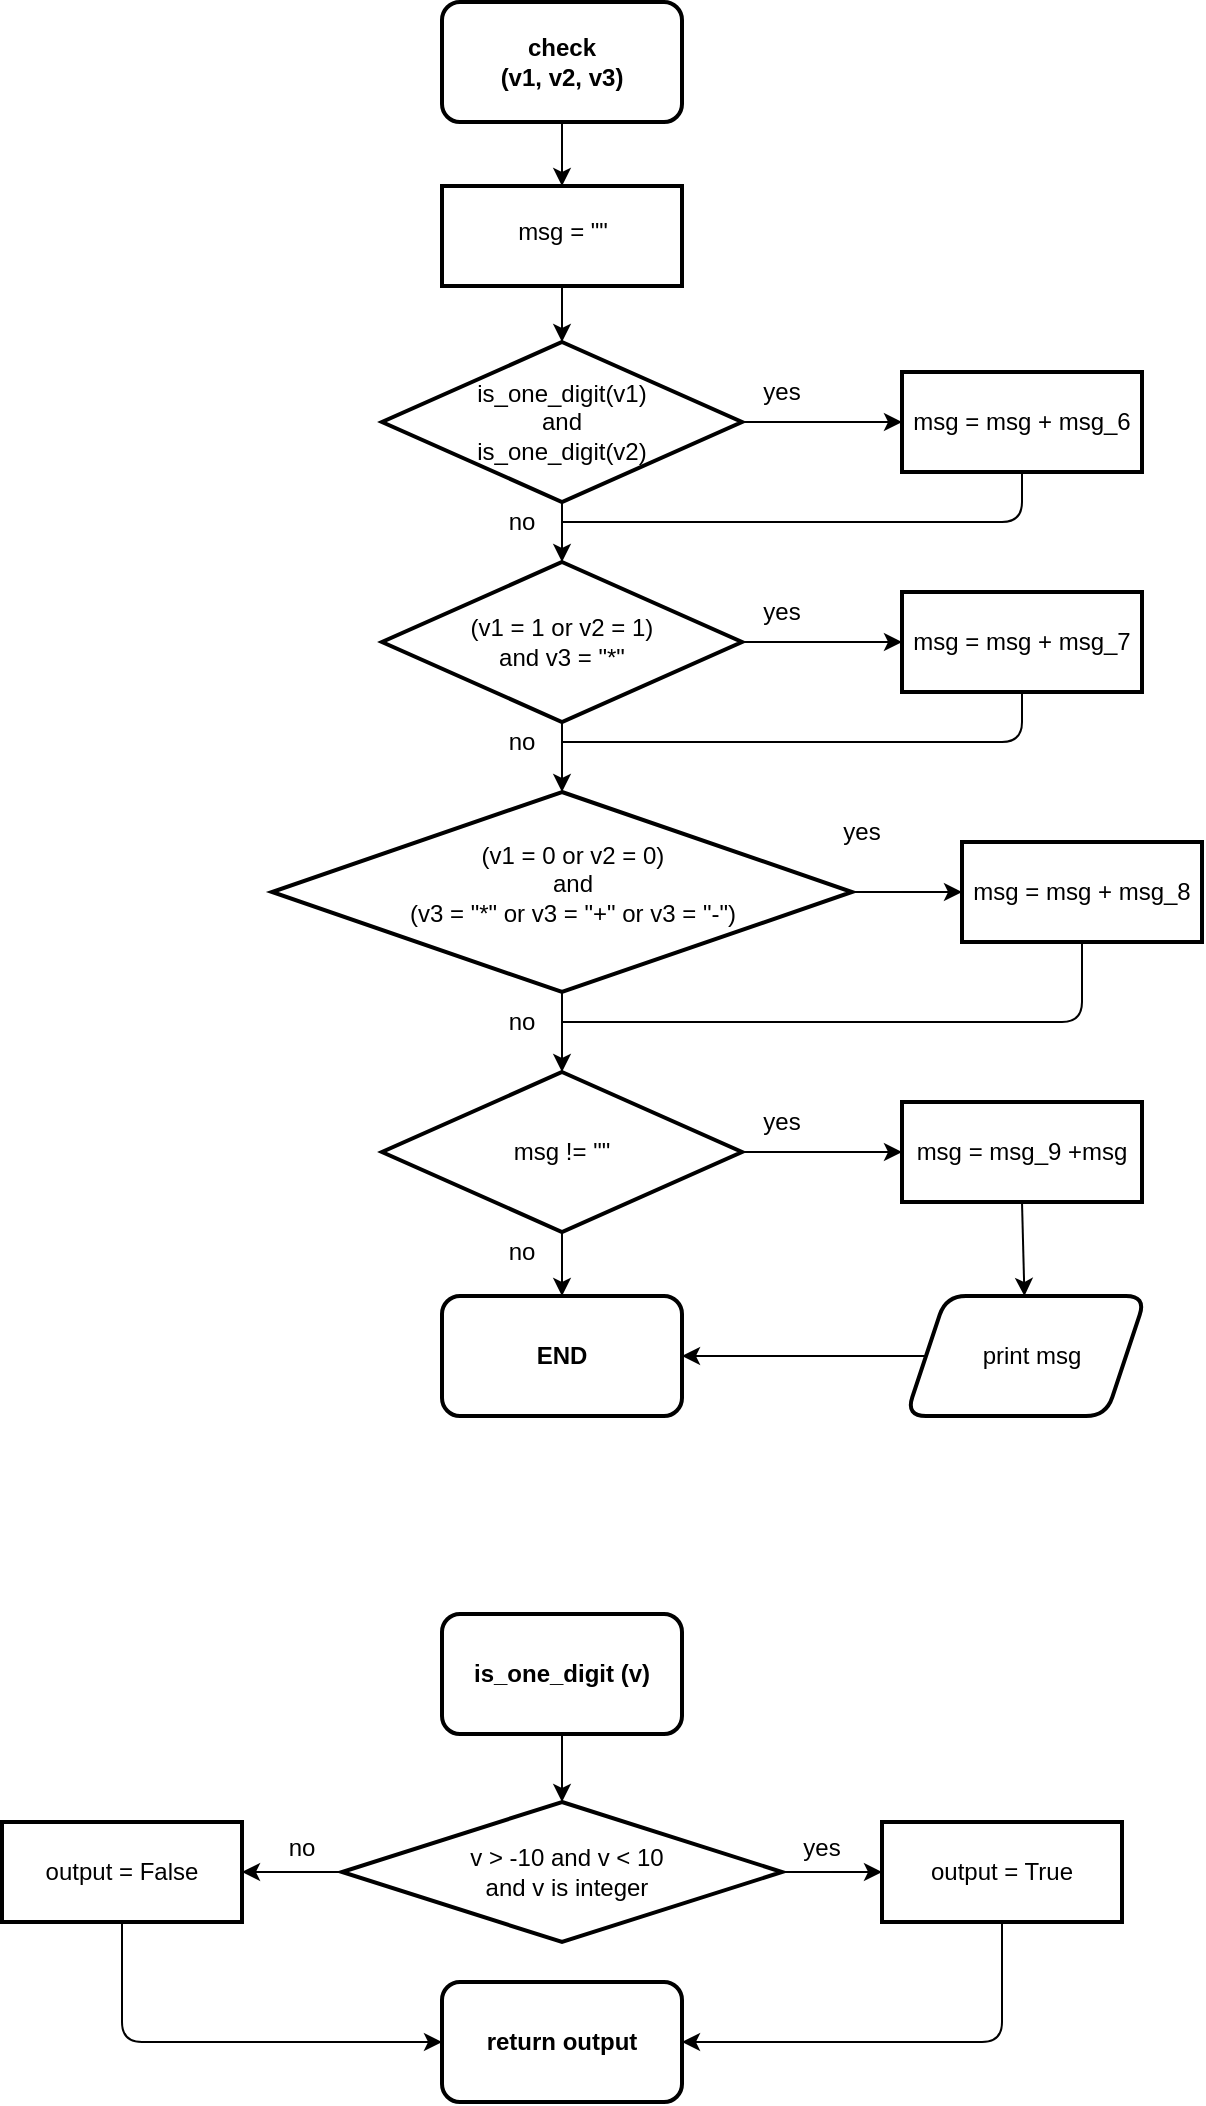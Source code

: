 <mxfile version="15.0.6" type="device"><diagram id="i8aR6cIn0VViSXkJWKrN" name="Page-1"><mxGraphModel dx="1252" dy="618" grid="1" gridSize="10" guides="1" tooltips="1" connect="1" arrows="1" fold="1" page="1" pageScale="1" pageWidth="827" pageHeight="1169" math="0" shadow="0"><root><mxCell id="0"/><mxCell id="1" parent="0"/><mxCell id="SYeuM75RES_KFLiFcqpo-1" value="&lt;b&gt;check&lt;br&gt;(v1, v2, v3)&lt;br&gt;&lt;/b&gt;" style="rounded=1;whiteSpace=wrap;html=1;strokeWidth=2;" parent="1" vertex="1"><mxGeometry x="340" y="90" width="120" height="60" as="geometry"/></mxCell><mxCell id="SYeuM75RES_KFLiFcqpo-2" value="" style="group;strokeWidth=2;" parent="1" vertex="1" connectable="0"><mxGeometry x="340" y="162" width="120" height="70" as="geometry"/></mxCell><mxCell id="SYeuM75RES_KFLiFcqpo-3" value="" style="rounded=0;whiteSpace=wrap;html=1;strokeWidth=2;" parent="SYeuM75RES_KFLiFcqpo-2" vertex="1"><mxGeometry y="20" width="120" height="50" as="geometry"/></mxCell><mxCell id="SYeuM75RES_KFLiFcqpo-4" value="msg = &quot;&quot;" style="text;html=1;strokeColor=none;fillColor=none;align=center;verticalAlign=middle;whiteSpace=wrap;rounded=0;" parent="SYeuM75RES_KFLiFcqpo-2" vertex="1"><mxGeometry x="7.5" y="15.558" width="105" height="54.444" as="geometry"/></mxCell><mxCell id="SYeuM75RES_KFLiFcqpo-5" value="" style="group" parent="1" vertex="1" connectable="0"><mxGeometry x="310" y="260" width="180" height="80" as="geometry"/></mxCell><mxCell id="SYeuM75RES_KFLiFcqpo-6" value="" style="rhombus;whiteSpace=wrap;html=1;strokeWidth=2;" parent="SYeuM75RES_KFLiFcqpo-5" vertex="1"><mxGeometry width="180" height="80" as="geometry"/></mxCell><mxCell id="SYeuM75RES_KFLiFcqpo-7" value="is_one_digit(v1)&lt;br&gt;and&lt;br&gt;is_one_digit(v2)" style="text;html=1;strokeColor=none;fillColor=none;align=center;verticalAlign=middle;whiteSpace=wrap;rounded=0;" parent="SYeuM75RES_KFLiFcqpo-5" vertex="1"><mxGeometry x="40" y="30" width="100" height="20" as="geometry"/></mxCell><mxCell id="SYeuM75RES_KFLiFcqpo-8" value="msg = msg + msg_6" style="rounded=0;whiteSpace=wrap;html=1;strokeWidth=2;" parent="1" vertex="1"><mxGeometry x="570" y="275" width="120" height="50" as="geometry"/></mxCell><mxCell id="SYeuM75RES_KFLiFcqpo-14" value="" style="group" parent="1" vertex="1" connectable="0"><mxGeometry x="310" y="370" width="180" height="80" as="geometry"/></mxCell><mxCell id="SYeuM75RES_KFLiFcqpo-15" value="" style="rhombus;whiteSpace=wrap;html=1;strokeWidth=2;" parent="SYeuM75RES_KFLiFcqpo-14" vertex="1"><mxGeometry width="180" height="80" as="geometry"/></mxCell><mxCell id="SYeuM75RES_KFLiFcqpo-16" value="(v1 = 1 or v2 = 1)&lt;br&gt;and v3 = &quot;*&quot;" style="text;html=1;strokeColor=none;fillColor=none;align=center;verticalAlign=middle;whiteSpace=wrap;rounded=0;" parent="SYeuM75RES_KFLiFcqpo-14" vertex="1"><mxGeometry x="40" y="30" width="100" height="20" as="geometry"/></mxCell><mxCell id="SYeuM75RES_KFLiFcqpo-17" value="msg = msg + msg_7" style="rounded=0;whiteSpace=wrap;html=1;strokeWidth=2;" parent="1" vertex="1"><mxGeometry x="570" y="385" width="120" height="50" as="geometry"/></mxCell><mxCell id="SYeuM75RES_KFLiFcqpo-18" value="" style="group" parent="1" vertex="1" connectable="0"><mxGeometry x="230" y="485" width="340" height="100" as="geometry"/></mxCell><mxCell id="SYeuM75RES_KFLiFcqpo-19" value="" style="rhombus;whiteSpace=wrap;html=1;strokeWidth=2;" parent="SYeuM75RES_KFLiFcqpo-18" vertex="1"><mxGeometry x="25" width="290" height="100" as="geometry"/></mxCell><mxCell id="SYeuM75RES_KFLiFcqpo-20" value="(v1 = 0 or v2 = 0)&lt;br&gt;and&lt;br&gt;(v3 = &quot;*&quot; or v3 = &quot;+&quot; or v3 = &quot;-&quot;)" style="text;html=1;strokeColor=none;fillColor=none;align=center;verticalAlign=middle;whiteSpace=wrap;rounded=0;" parent="SYeuM75RES_KFLiFcqpo-18" vertex="1"><mxGeometry x="89.699" y="35.003" width="170.609" height="22.222" as="geometry"/></mxCell><mxCell id="SYeuM75RES_KFLiFcqpo-21" value="msg = msg + msg_8" style="rounded=0;whiteSpace=wrap;html=1;strokeWidth=2;" parent="1" vertex="1"><mxGeometry x="600" y="510" width="120" height="50" as="geometry"/></mxCell><mxCell id="SYeuM75RES_KFLiFcqpo-22" value="" style="group" parent="1" vertex="1" connectable="0"><mxGeometry x="310" y="625" width="180" height="80" as="geometry"/></mxCell><mxCell id="SYeuM75RES_KFLiFcqpo-23" value="" style="rhombus;whiteSpace=wrap;html=1;strokeWidth=2;" parent="SYeuM75RES_KFLiFcqpo-22" vertex="1"><mxGeometry width="180" height="80" as="geometry"/></mxCell><mxCell id="SYeuM75RES_KFLiFcqpo-24" value="msg != &quot;&quot;" style="text;html=1;strokeColor=none;fillColor=none;align=center;verticalAlign=middle;whiteSpace=wrap;rounded=0;" parent="SYeuM75RES_KFLiFcqpo-22" vertex="1"><mxGeometry x="40" y="30" width="100" height="20" as="geometry"/></mxCell><mxCell id="SYeuM75RES_KFLiFcqpo-25" value="msg = msg_9 +msg" style="rounded=0;whiteSpace=wrap;html=1;strokeWidth=2;" parent="1" vertex="1"><mxGeometry x="570" y="640" width="120" height="50" as="geometry"/></mxCell><mxCell id="SYeuM75RES_KFLiFcqpo-26" value="&lt;b&gt;END&lt;/b&gt;" style="rounded=1;whiteSpace=wrap;html=1;strokeWidth=2;" parent="1" vertex="1"><mxGeometry x="340" y="737" width="120" height="60" as="geometry"/></mxCell><mxCell id="SYeuM75RES_KFLiFcqpo-27" value="" style="group;strokeWidth=2;" parent="1" vertex="1" connectable="0"><mxGeometry x="560" y="737" width="120" height="60" as="geometry"/></mxCell><mxCell id="SYeuM75RES_KFLiFcqpo-28" value="" style="shape=parallelogram;perimeter=parallelogramPerimeter;whiteSpace=wrap;html=1;fixedSize=1;rounded=1;strokeWidth=2;" parent="SYeuM75RES_KFLiFcqpo-27" vertex="1"><mxGeometry x="12" width="120" height="60" as="geometry"/></mxCell><mxCell id="SYeuM75RES_KFLiFcqpo-29" value="print msg" style="text;html=1;strokeColor=none;fillColor=none;align=center;verticalAlign=middle;whiteSpace=wrap;rounded=0;" parent="SYeuM75RES_KFLiFcqpo-27" vertex="1"><mxGeometry x="33.947" y="20" width="82.105" height="20" as="geometry"/></mxCell><mxCell id="SYeuM75RES_KFLiFcqpo-31" value="" style="endArrow=classic;html=1;exitX=0.5;exitY=1;exitDx=0;exitDy=0;entryX=0.5;entryY=0;entryDx=0;entryDy=0;" parent="1" source="SYeuM75RES_KFLiFcqpo-1" target="SYeuM75RES_KFLiFcqpo-3" edge="1"><mxGeometry width="50" height="50" relative="1" as="geometry"><mxPoint x="390" y="440" as="sourcePoint"/><mxPoint x="440" y="390" as="targetPoint"/></mxGeometry></mxCell><mxCell id="SYeuM75RES_KFLiFcqpo-32" value="" style="endArrow=classic;html=1;exitX=0.5;exitY=1;exitDx=0;exitDy=0;entryX=0.5;entryY=0;entryDx=0;entryDy=0;" parent="1" source="SYeuM75RES_KFLiFcqpo-3" target="SYeuM75RES_KFLiFcqpo-6" edge="1"><mxGeometry width="50" height="50" relative="1" as="geometry"><mxPoint x="390" y="440" as="sourcePoint"/><mxPoint x="440" y="390" as="targetPoint"/></mxGeometry></mxCell><mxCell id="SYeuM75RES_KFLiFcqpo-33" value="" style="endArrow=classic;html=1;exitX=0.5;exitY=1;exitDx=0;exitDy=0;entryX=0.5;entryY=0;entryDx=0;entryDy=0;" parent="1" source="SYeuM75RES_KFLiFcqpo-6" target="SYeuM75RES_KFLiFcqpo-15" edge="1"><mxGeometry width="50" height="50" relative="1" as="geometry"><mxPoint x="390" y="440" as="sourcePoint"/><mxPoint x="440" y="390" as="targetPoint"/></mxGeometry></mxCell><mxCell id="SYeuM75RES_KFLiFcqpo-34" value="" style="endArrow=classic;html=1;exitX=0.5;exitY=1;exitDx=0;exitDy=0;entryX=0.5;entryY=0;entryDx=0;entryDy=0;" parent="1" source="SYeuM75RES_KFLiFcqpo-15" target="SYeuM75RES_KFLiFcqpo-19" edge="1"><mxGeometry width="50" height="50" relative="1" as="geometry"><mxPoint x="390" y="440" as="sourcePoint"/><mxPoint x="400" y="490" as="targetPoint"/></mxGeometry></mxCell><mxCell id="SYeuM75RES_KFLiFcqpo-36" value="" style="endArrow=classic;html=1;exitX=0.5;exitY=1;exitDx=0;exitDy=0;entryX=0.5;entryY=0;entryDx=0;entryDy=0;" parent="1" target="SYeuM75RES_KFLiFcqpo-23" edge="1"><mxGeometry width="50" height="50" relative="1" as="geometry"><mxPoint x="400" y="585" as="sourcePoint"/><mxPoint x="440" y="405" as="targetPoint"/></mxGeometry></mxCell><mxCell id="SYeuM75RES_KFLiFcqpo-37" value="" style="endArrow=classic;html=1;exitX=0.5;exitY=1;exitDx=0;exitDy=0;entryX=0.5;entryY=0;entryDx=0;entryDy=0;" parent="1" source="SYeuM75RES_KFLiFcqpo-23" target="SYeuM75RES_KFLiFcqpo-26" edge="1"><mxGeometry width="50" height="50" relative="1" as="geometry"><mxPoint x="390" y="475" as="sourcePoint"/><mxPoint x="440" y="425" as="targetPoint"/></mxGeometry></mxCell><mxCell id="SYeuM75RES_KFLiFcqpo-38" value="" style="endArrow=classic;html=1;exitX=0;exitY=0.5;exitDx=0;exitDy=0;entryX=1;entryY=0.5;entryDx=0;entryDy=0;" parent="1" source="SYeuM75RES_KFLiFcqpo-28" target="SYeuM75RES_KFLiFcqpo-26" edge="1"><mxGeometry width="50" height="50" relative="1" as="geometry"><mxPoint x="390" y="475" as="sourcePoint"/><mxPoint x="440" y="425" as="targetPoint"/></mxGeometry></mxCell><mxCell id="SYeuM75RES_KFLiFcqpo-39" value="" style="endArrow=classic;html=1;exitX=1;exitY=0.5;exitDx=0;exitDy=0;entryX=0;entryY=0.5;entryDx=0;entryDy=0;" parent="1" source="SYeuM75RES_KFLiFcqpo-6" target="SYeuM75RES_KFLiFcqpo-8" edge="1"><mxGeometry width="50" height="50" relative="1" as="geometry"><mxPoint x="490" y="310" as="sourcePoint"/><mxPoint x="440" y="390" as="targetPoint"/></mxGeometry></mxCell><mxCell id="SYeuM75RES_KFLiFcqpo-40" value="" style="endArrow=classic;html=1;exitX=1;exitY=0.5;exitDx=0;exitDy=0;entryX=0;entryY=0.5;entryDx=0;entryDy=0;entryPerimeter=0;" parent="1" source="SYeuM75RES_KFLiFcqpo-15" target="SYeuM75RES_KFLiFcqpo-17" edge="1"><mxGeometry width="50" height="50" relative="1" as="geometry"><mxPoint x="390" y="440" as="sourcePoint"/><mxPoint x="440" y="390" as="targetPoint"/></mxGeometry></mxCell><mxCell id="SYeuM75RES_KFLiFcqpo-41" value="" style="endArrow=classic;html=1;exitX=1;exitY=0.5;exitDx=0;exitDy=0;entryX=0;entryY=0.5;entryDx=0;entryDy=0;" parent="1" source="SYeuM75RES_KFLiFcqpo-19" target="SYeuM75RES_KFLiFcqpo-21" edge="1"><mxGeometry width="50" height="50" relative="1" as="geometry"><mxPoint x="390" y="440" as="sourcePoint"/><mxPoint x="440" y="390" as="targetPoint"/></mxGeometry></mxCell><mxCell id="SYeuM75RES_KFLiFcqpo-42" value="" style="endArrow=classic;html=1;exitX=1;exitY=0.5;exitDx=0;exitDy=0;entryX=0;entryY=0.5;entryDx=0;entryDy=0;" parent="1" source="SYeuM75RES_KFLiFcqpo-23" target="SYeuM75RES_KFLiFcqpo-25" edge="1"><mxGeometry width="50" height="50" relative="1" as="geometry"><mxPoint x="390" y="475" as="sourcePoint"/><mxPoint x="440" y="425" as="targetPoint"/></mxGeometry></mxCell><mxCell id="SYeuM75RES_KFLiFcqpo-43" value="" style="endArrow=none;html=1;exitX=0.5;exitY=1;exitDx=0;exitDy=0;endFill=0;" parent="1" source="SYeuM75RES_KFLiFcqpo-8" edge="1"><mxGeometry width="50" height="50" relative="1" as="geometry"><mxPoint x="390" y="440" as="sourcePoint"/><mxPoint x="400" y="350" as="targetPoint"/><Array as="points"><mxPoint x="630" y="350"/></Array></mxGeometry></mxCell><mxCell id="SYeuM75RES_KFLiFcqpo-44" value="" style="endArrow=none;html=1;exitX=0.5;exitY=1;exitDx=0;exitDy=0;endFill=0;" parent="1" source="SYeuM75RES_KFLiFcqpo-17" edge="1"><mxGeometry width="50" height="50" relative="1" as="geometry"><mxPoint x="600" y="435" as="sourcePoint"/><mxPoint x="400" y="460" as="targetPoint"/><Array as="points"><mxPoint x="630" y="460"/></Array></mxGeometry></mxCell><mxCell id="SYeuM75RES_KFLiFcqpo-45" value="" style="endArrow=none;html=1;exitX=0.5;exitY=1;exitDx=0;exitDy=0;endFill=0;entryX=1;entryY=0.5;entryDx=0;entryDy=0;" parent="1" source="SYeuM75RES_KFLiFcqpo-21" edge="1" target="SYeuM75RES_KFLiFcqpo-54"><mxGeometry width="50" height="50" relative="1" as="geometry"><mxPoint x="600" y="560" as="sourcePoint"/><mxPoint x="400" y="585" as="targetPoint"/><Array as="points"><mxPoint x="660" y="600"/></Array></mxGeometry></mxCell><mxCell id="SYeuM75RES_KFLiFcqpo-47" value="" style="endArrow=classic;html=1;exitX=0.5;exitY=1;exitDx=0;exitDy=0;" parent="1" source="SYeuM75RES_KFLiFcqpo-25" target="SYeuM75RES_KFLiFcqpo-28" edge="1"><mxGeometry width="50" height="50" relative="1" as="geometry"><mxPoint x="390" y="475" as="sourcePoint"/><mxPoint x="440" y="425" as="targetPoint"/></mxGeometry></mxCell><mxCell id="SYeuM75RES_KFLiFcqpo-48" value="yes" style="text;html=1;strokeColor=none;fillColor=none;align=center;verticalAlign=middle;whiteSpace=wrap;rounded=0;" parent="1" vertex="1"><mxGeometry x="490" y="275" width="40" height="20" as="geometry"/></mxCell><mxCell id="SYeuM75RES_KFLiFcqpo-49" value="yes" style="text;html=1;strokeColor=none;fillColor=none;align=center;verticalAlign=middle;whiteSpace=wrap;rounded=0;" parent="1" vertex="1"><mxGeometry x="490" y="385" width="40" height="20" as="geometry"/></mxCell><mxCell id="SYeuM75RES_KFLiFcqpo-50" value="yes" style="text;html=1;strokeColor=none;fillColor=none;align=center;verticalAlign=middle;whiteSpace=wrap;rounded=0;" parent="1" vertex="1"><mxGeometry x="530" y="495" width="40" height="20" as="geometry"/></mxCell><mxCell id="SYeuM75RES_KFLiFcqpo-51" value="yes" style="text;html=1;strokeColor=none;fillColor=none;align=center;verticalAlign=middle;whiteSpace=wrap;rounded=0;" parent="1" vertex="1"><mxGeometry x="490" y="640" width="40" height="20" as="geometry"/></mxCell><mxCell id="SYeuM75RES_KFLiFcqpo-52" value="no" style="text;html=1;strokeColor=none;fillColor=none;align=center;verticalAlign=middle;whiteSpace=wrap;rounded=0;" parent="1" vertex="1"><mxGeometry x="360" y="340" width="40" height="20" as="geometry"/></mxCell><mxCell id="SYeuM75RES_KFLiFcqpo-53" value="no" style="text;html=1;strokeColor=none;fillColor=none;align=center;verticalAlign=middle;whiteSpace=wrap;rounded=0;" parent="1" vertex="1"><mxGeometry x="360" y="450" width="40" height="20" as="geometry"/></mxCell><mxCell id="SYeuM75RES_KFLiFcqpo-54" value="no" style="text;html=1;strokeColor=none;fillColor=none;align=center;verticalAlign=middle;whiteSpace=wrap;rounded=0;" parent="1" vertex="1"><mxGeometry x="360" y="590" width="40" height="20" as="geometry"/></mxCell><mxCell id="SYeuM75RES_KFLiFcqpo-55" value="no" style="text;html=1;strokeColor=none;fillColor=none;align=center;verticalAlign=middle;whiteSpace=wrap;rounded=0;" parent="1" vertex="1"><mxGeometry x="360" y="705" width="40" height="20" as="geometry"/></mxCell><mxCell id="SYeuM75RES_KFLiFcqpo-69" value="&lt;b&gt;is_one_digit (v)&lt;br&gt;&lt;/b&gt;" style="rounded=1;whiteSpace=wrap;html=1;strokeWidth=2;" parent="1" vertex="1"><mxGeometry x="340" y="896" width="120" height="60" as="geometry"/></mxCell><mxCell id="SYeuM75RES_KFLiFcqpo-70" value="" style="group" parent="1" vertex="1" connectable="0"><mxGeometry x="230" y="990" width="350" height="70" as="geometry"/></mxCell><mxCell id="SYeuM75RES_KFLiFcqpo-71" value="" style="rhombus;whiteSpace=wrap;html=1;strokeWidth=2;" parent="SYeuM75RES_KFLiFcqpo-70" vertex="1"><mxGeometry x="60" width="220" height="70" as="geometry"/></mxCell><mxCell id="SYeuM75RES_KFLiFcqpo-72" value="v &amp;gt; -10 and v &amp;lt; 10&lt;br&gt;and v is integer" style="text;html=1;strokeColor=none;fillColor=none;align=center;verticalAlign=middle;whiteSpace=wrap;rounded=0;" parent="SYeuM75RES_KFLiFcqpo-70" vertex="1"><mxGeometry x="86.699" y="27.502" width="170.609" height="15.556" as="geometry"/></mxCell><mxCell id="SYeuM75RES_KFLiFcqpo-83" value="no" style="text;html=1;strokeColor=none;fillColor=none;align=center;verticalAlign=middle;whiteSpace=wrap;rounded=0;" parent="SYeuM75RES_KFLiFcqpo-70" vertex="1"><mxGeometry x="20" y="16" width="40" height="14" as="geometry"/></mxCell><mxCell id="SYeuM75RES_KFLiFcqpo-84" value="yes" style="text;html=1;strokeColor=none;fillColor=none;align=center;verticalAlign=middle;whiteSpace=wrap;rounded=0;" parent="SYeuM75RES_KFLiFcqpo-70" vertex="1"><mxGeometry x="280" y="16" width="40" height="14" as="geometry"/></mxCell><mxCell id="SYeuM75RES_KFLiFcqpo-73" value="output = False" style="rounded=0;whiteSpace=wrap;html=1;strokeWidth=2;" parent="1" vertex="1"><mxGeometry x="120" y="1000" width="120" height="50" as="geometry"/></mxCell><mxCell id="SYeuM75RES_KFLiFcqpo-74" value="output = True" style="rounded=0;whiteSpace=wrap;html=1;strokeWidth=2;" parent="1" vertex="1"><mxGeometry x="560" y="1000" width="120" height="50" as="geometry"/></mxCell><mxCell id="SYeuM75RES_KFLiFcqpo-75" value="&lt;b&gt;return output&lt;/b&gt;" style="rounded=1;whiteSpace=wrap;html=1;strokeWidth=2;" parent="1" vertex="1"><mxGeometry x="340" y="1080" width="120" height="60" as="geometry"/></mxCell><mxCell id="SYeuM75RES_KFLiFcqpo-76" value="" style="endArrow=classic;html=1;exitX=0.5;exitY=1;exitDx=0;exitDy=0;entryX=0.5;entryY=0;entryDx=0;entryDy=0;" parent="1" source="SYeuM75RES_KFLiFcqpo-69" target="SYeuM75RES_KFLiFcqpo-71" edge="1"><mxGeometry width="50" height="50" relative="1" as="geometry"><mxPoint x="310" y="1070" as="sourcePoint"/><mxPoint x="400" y="980" as="targetPoint"/></mxGeometry></mxCell><mxCell id="SYeuM75RES_KFLiFcqpo-78" value="" style="endArrow=classic;html=1;exitX=0;exitY=0.5;exitDx=0;exitDy=0;entryX=1;entryY=0.5;entryDx=0;entryDy=0;" parent="1" source="SYeuM75RES_KFLiFcqpo-71" target="SYeuM75RES_KFLiFcqpo-73" edge="1"><mxGeometry width="50" height="50" relative="1" as="geometry"><mxPoint x="310" y="1070" as="sourcePoint"/><mxPoint x="360" y="1020" as="targetPoint"/></mxGeometry></mxCell><mxCell id="SYeuM75RES_KFLiFcqpo-79" value="" style="endArrow=classic;html=1;exitX=1;exitY=0.5;exitDx=0;exitDy=0;entryX=0;entryY=0.5;entryDx=0;entryDy=0;" parent="1" source="SYeuM75RES_KFLiFcqpo-71" target="SYeuM75RES_KFLiFcqpo-74" edge="1"><mxGeometry width="50" height="50" relative="1" as="geometry"><mxPoint x="310" y="1070" as="sourcePoint"/><mxPoint x="580" y="1030" as="targetPoint"/></mxGeometry></mxCell><mxCell id="SYeuM75RES_KFLiFcqpo-81" value="" style="endArrow=classic;html=1;exitX=0.5;exitY=1;exitDx=0;exitDy=0;entryX=1;entryY=0.5;entryDx=0;entryDy=0;" parent="1" source="SYeuM75RES_KFLiFcqpo-74" target="SYeuM75RES_KFLiFcqpo-75" edge="1"><mxGeometry width="50" height="50" relative="1" as="geometry"><mxPoint x="310" y="1070" as="sourcePoint"/><mxPoint x="360" y="1020" as="targetPoint"/><Array as="points"><mxPoint x="620" y="1110"/></Array></mxGeometry></mxCell><mxCell id="SYeuM75RES_KFLiFcqpo-82" value="" style="endArrow=classic;html=1;exitX=0.5;exitY=1;exitDx=0;exitDy=0;entryX=0;entryY=0.5;entryDx=0;entryDy=0;" parent="1" source="SYeuM75RES_KFLiFcqpo-73" target="SYeuM75RES_KFLiFcqpo-75" edge="1"><mxGeometry width="50" height="50" relative="1" as="geometry"><mxPoint x="310" y="1070" as="sourcePoint"/><mxPoint x="360" y="1020" as="targetPoint"/><Array as="points"><mxPoint x="180" y="1110"/></Array></mxGeometry></mxCell></root></mxGraphModel></diagram></mxfile>